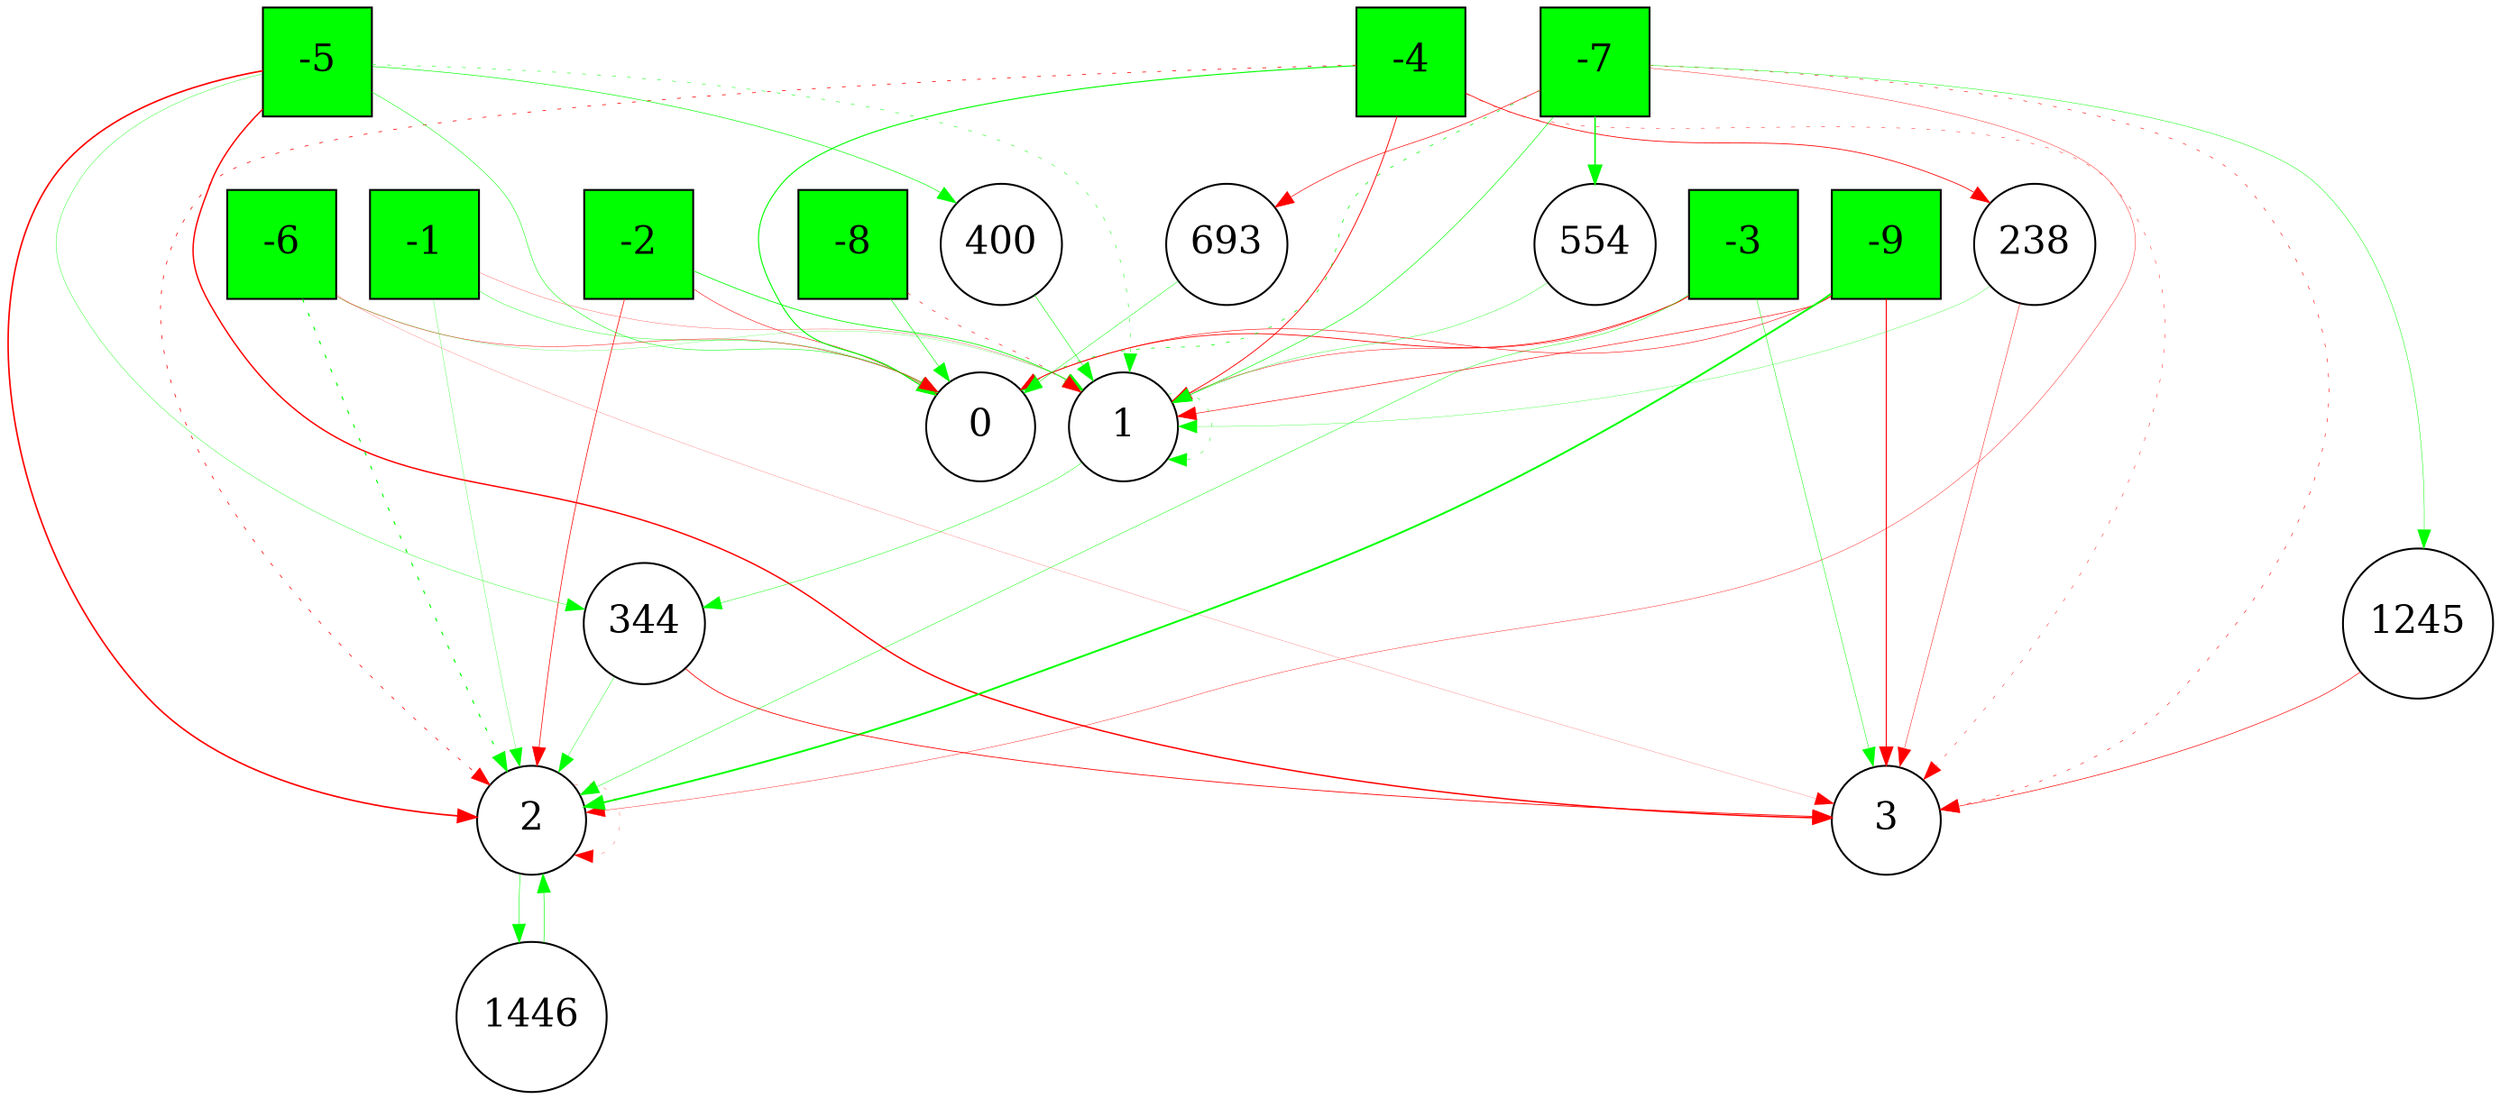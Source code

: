 digraph {
	node [fontsize=20 height=0.8 shape=circle width=0.8]
	-1 [fillcolor=green fontsize=20 height=0.8 shape=box style=filled width=0.8]
	-2 [fillcolor=green fontsize=20 height=0.8 shape=box style=filled width=0.8]
	-3 [fillcolor=green fontsize=20 height=0.8 shape=box style=filled width=0.8]
	-4 [fillcolor=green fontsize=20 height=0.8 shape=box style=filled width=0.8]
	-5 [fillcolor=green fontsize=20 height=0.8 shape=box style=filled width=0.8]
	-6 [fillcolor=green fontsize=20 height=0.8 shape=box style=filled width=0.8]
	-7 [fillcolor=green fontsize=20 height=0.8 shape=box style=filled width=0.8]
	-8 [fillcolor=green fontsize=20 height=0.8 shape=box style=filled width=0.8]
	-9 [fillcolor=green fontsize=20 height=0.8 shape=box style=filled width=0.8]
	0
	1
	2
	3
	1446 [fillcolor=white fontsize=20 height=0.8 style=filled width=0.8]
	554 [fillcolor=white fontsize=20 height=0.8 style=filled width=0.8]
	238 [fillcolor=white fontsize=20 height=0.8 style=filled width=0.8]
	400 [fillcolor=white fontsize=20 height=0.8 style=filled width=0.8]
	693 [fillcolor=white fontsize=20 height=0.8 style=filled width=0.8]
	344 [fillcolor=white fontsize=20 height=0.8 style=filled width=0.8]
	1245 [fillcolor=white fontsize=20 height=0.8 style=filled width=0.8]
	-1 -> 0 [color=green penwidth=0.2039631790617124 style=solid]
	-1 -> 1 [color=red penwidth=0.13762334130531478 style=solid]
	-1 -> 2 [color=green penwidth=0.1497269941853348 style=solid]
	-2 -> 0 [color=red penwidth=0.2720454105761839 style=solid]
	-2 -> 1 [color=green penwidth=0.4120655515442906 style=solid]
	-2 -> 2 [color=red penwidth=0.3609437992596438 style=solid]
	-3 -> 0 [color=red penwidth=0.4173448746441829 style=solid]
	-3 -> 1 [color=red penwidth=0.2403616839735429 style=solid]
	-3 -> 2 [color=green penwidth=0.23549093259187323 style=solid]
	-3 -> 3 [color=green penwidth=0.24296262759341866 style=solid]
	-4 -> 0 [color=green penwidth=0.5564426383369246 style=solid]
	-4 -> 1 [color=red penwidth=0.45218392023007137 style=solid]
	-4 -> 2 [color=red penwidth=0.3735885196809319 style=dotted]
	-4 -> 3 [color=red penwidth=0.2135510244969531 style=dotted]
	-5 -> 0 [color=green penwidth=0.2642761773244798 style=solid]
	-5 -> 1 [color=green penwidth=0.2570559948610325 style=dotted]
	-5 -> 2 [color=red penwidth=0.8268971413751987 style=solid]
	-5 -> 3 [color=red penwidth=0.7414973126447918 style=solid]
	-6 -> 0 [color=red penwidth=0.2320654789049816 style=solid]
	-6 -> 1 [color=green penwidth=0.11972516154034726 style=solid]
	-6 -> 2 [color=green penwidth=0.5700877053995349 style=dotted]
	-6 -> 3 [color=red penwidth=0.10138488428105574 style=solid]
	-7 -> 0 [color=green penwidth=0.36017136558570584 style=dotted]
	-7 -> 1 [color=green penwidth=0.32545054553572605 style=solid]
	-7 -> 2 [color=red penwidth=0.20196502167413954 style=solid]
	-7 -> 3 [color=red penwidth=0.2796582274275996 style=dotted]
	-8 -> 0 [color=green penwidth=0.3192602539208633 style=solid]
	-8 -> 1 [color=red penwidth=0.29633097304170863 style=dotted]
	-9 -> 0 [color=red penwidth=0.28435190803002597 style=solid]
	-9 -> 1 [color=red penwidth=0.31173408864122654 style=solid]
	-9 -> 2 [color=green penwidth=0.9808425547660674 style=solid]
	-9 -> 3 [color=red penwidth=0.5575066159692549 style=solid]
	1 -> 1 [color=green penwidth=0.22696205395860136 style=dotted]
	2 -> 2 [color=red penwidth=0.1335217670199238 style=dotted]
	-4 -> 238 [color=red penwidth=0.4060136193648949 style=solid]
	238 -> 3 [color=red penwidth=0.22898266435172066 style=solid]
	-5 -> 344 [color=green penwidth=0.19210446667238837 style=solid]
	344 -> 2 [color=green penwidth=0.20064566096804037 style=solid]
	-5 -> 400 [color=green penwidth=0.3254817431153094 style=solid]
	400 -> 1 [color=green penwidth=0.28852936383151273 style=solid]
	-7 -> 554 [color=green penwidth=0.7849529088295704 style=solid]
	554 -> 1 [color=green penwidth=0.1906642073528073 style=solid]
	1 -> 344 [color=green penwidth=0.23473860460973436 style=solid]
	344 -> 3 [color=red penwidth=0.416487979140165 style=solid]
	-7 -> 693 [color=red penwidth=0.33149440325029556 style=solid]
	693 -> 0 [color=green penwidth=0.24593711784271977 style=solid]
	-7 -> 1245 [color=green penwidth=0.23948586564422453 style=solid]
	1245 -> 3 [color=red penwidth=0.32969923830415704 style=solid]
	2 -> 1446 [color=green penwidth=0.28302517064578925 style=solid]
	1446 -> 2 [color=green penwidth=0.3100246758328121 style=solid]
	238 -> 1 [color=green penwidth=0.15614333592042 style=solid]
}
